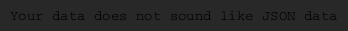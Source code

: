 ' Do not edit
' Theme Gallery
' autogenerated by script
'
@startjson
!theme crt-amber
%get_current_theme()
@endjson